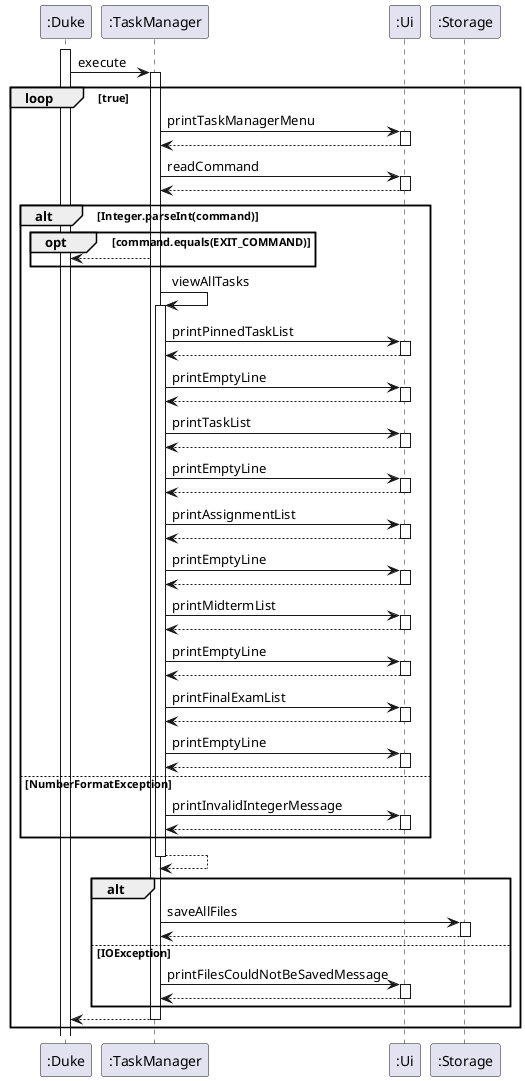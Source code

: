 @startuml

activate ":Duke"
":Duke" -> ":TaskManager"++ : execute

loop true

":TaskManager" -> ":Ui"++ : printTaskManagerMenu
return
":TaskManager" -> ":Ui"++ : readCommand
return

alt Integer.parseInt(command)
    opt command.equals(EXIT_COMMAND)
    ":TaskManager" --> ":Duke"
    end
":TaskManager" -> ":TaskManager"++ : viewAllTasks
":TaskManager" -> ":Ui"++ : printPinnedTaskList
return
":TaskManager" -> ":Ui"++ : printEmptyLine
return
":TaskManager" -> ":Ui"++ : printTaskList
return
":TaskManager" -> ":Ui"++ : printEmptyLine
return
":TaskManager" -> ":Ui"++ : printAssignmentList
return
":TaskManager" -> ":Ui"++ : printEmptyLine
return
":TaskManager" -> ":Ui"++ : printMidtermList
return
":TaskManager" -> ":Ui"++ : printEmptyLine
return
":TaskManager" -> ":Ui"++ : printFinalExamList
return
":TaskManager" -> ":Ui"++ : printEmptyLine
return

else NumberFormatException
":TaskManager" -> ":Ui"++ : printInvalidIntegerMessage
return
end
return

alt
":TaskManager" -> ":Storage"++ : saveAllFiles
return
else IOException
":TaskManager" -> ":Ui"++ : printFilesCouldNotBeSavedMessage
return
end

return

end

@enduml